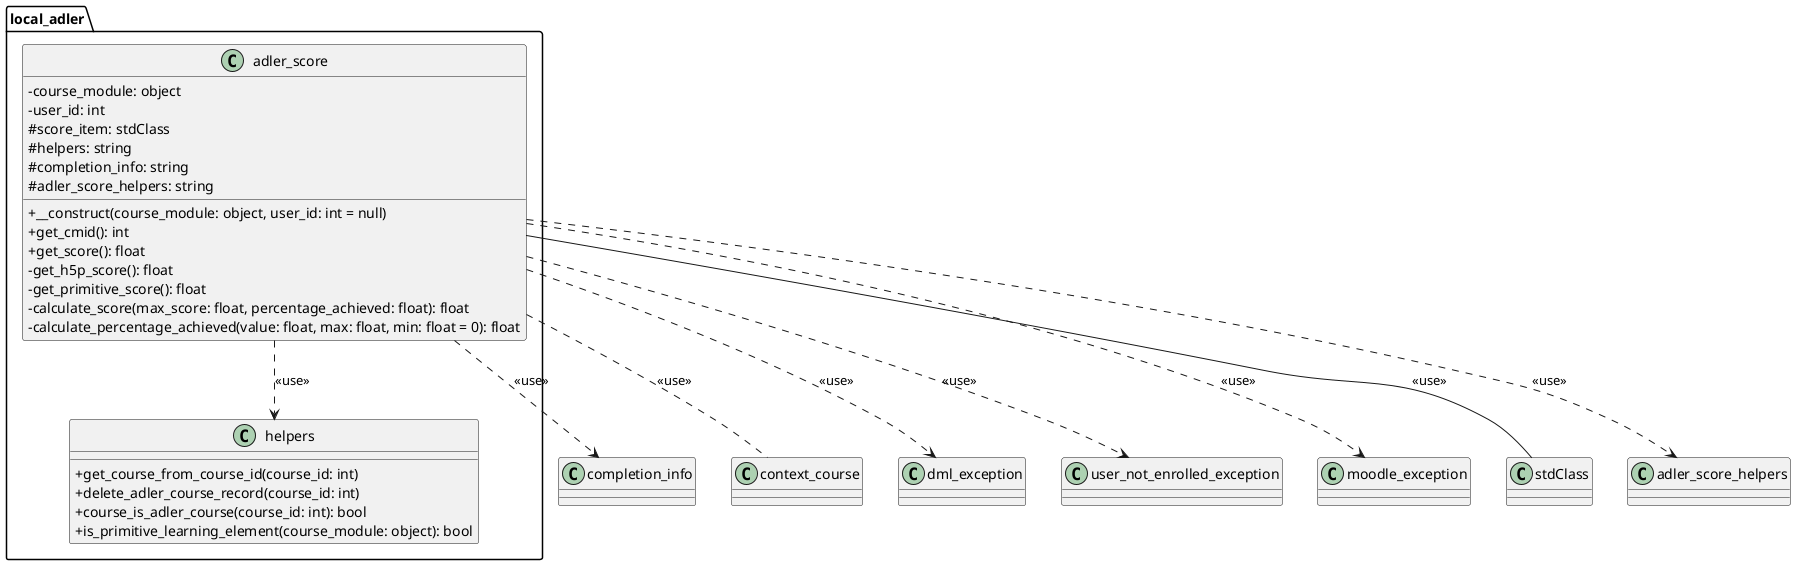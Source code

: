 @startuml

!define classdiagram
skinparam classAttributeIconSize 0

namespace local_adler {
    class adler_score {
        -course_module: object
        -user_id: int
        #score_item: stdClass
        #helpers: string
        #completion_info: string
        #adler_score_helpers: string

        +__construct(course_module: object, user_id: int = null)
        +get_cmid(): int
        +get_score(): float
        -get_h5p_score(): float
        -get_primitive_score(): float
        -calculate_score(max_score: float, percentage_achieved: float): float
        -calculate_percentage_achieved(value: float, max: float, min: float = 0): float
    }

    class helpers {
        +get_course_from_course_id(course_id: int)
        +delete_adler_course_record(course_id: int)
        +course_is_adler_course(course_id: int): bool
        +is_primitive_learning_element(course_module: object): bool
    }
}

class completion_info {
}

class context_course {
}

class dml_exception {
}

class user_not_enrolled_exception {
}

class moodle_exception {
}

class stdClass {
}

adler_score ..> helpers: <<use>>
adler_score ..> completion_info: <<use>>
adler_score ..> adler_score_helpers: <<use>>

adler_score .. context_course: <<use>>
adler_score ..> dml_exception: <<use>>
adler_score ..> user_not_enrolled_exception: <<use>>
adler_score ..> moodle_exception: <<use>>
adler_score -- stdClass: <<use>>

@enduml
